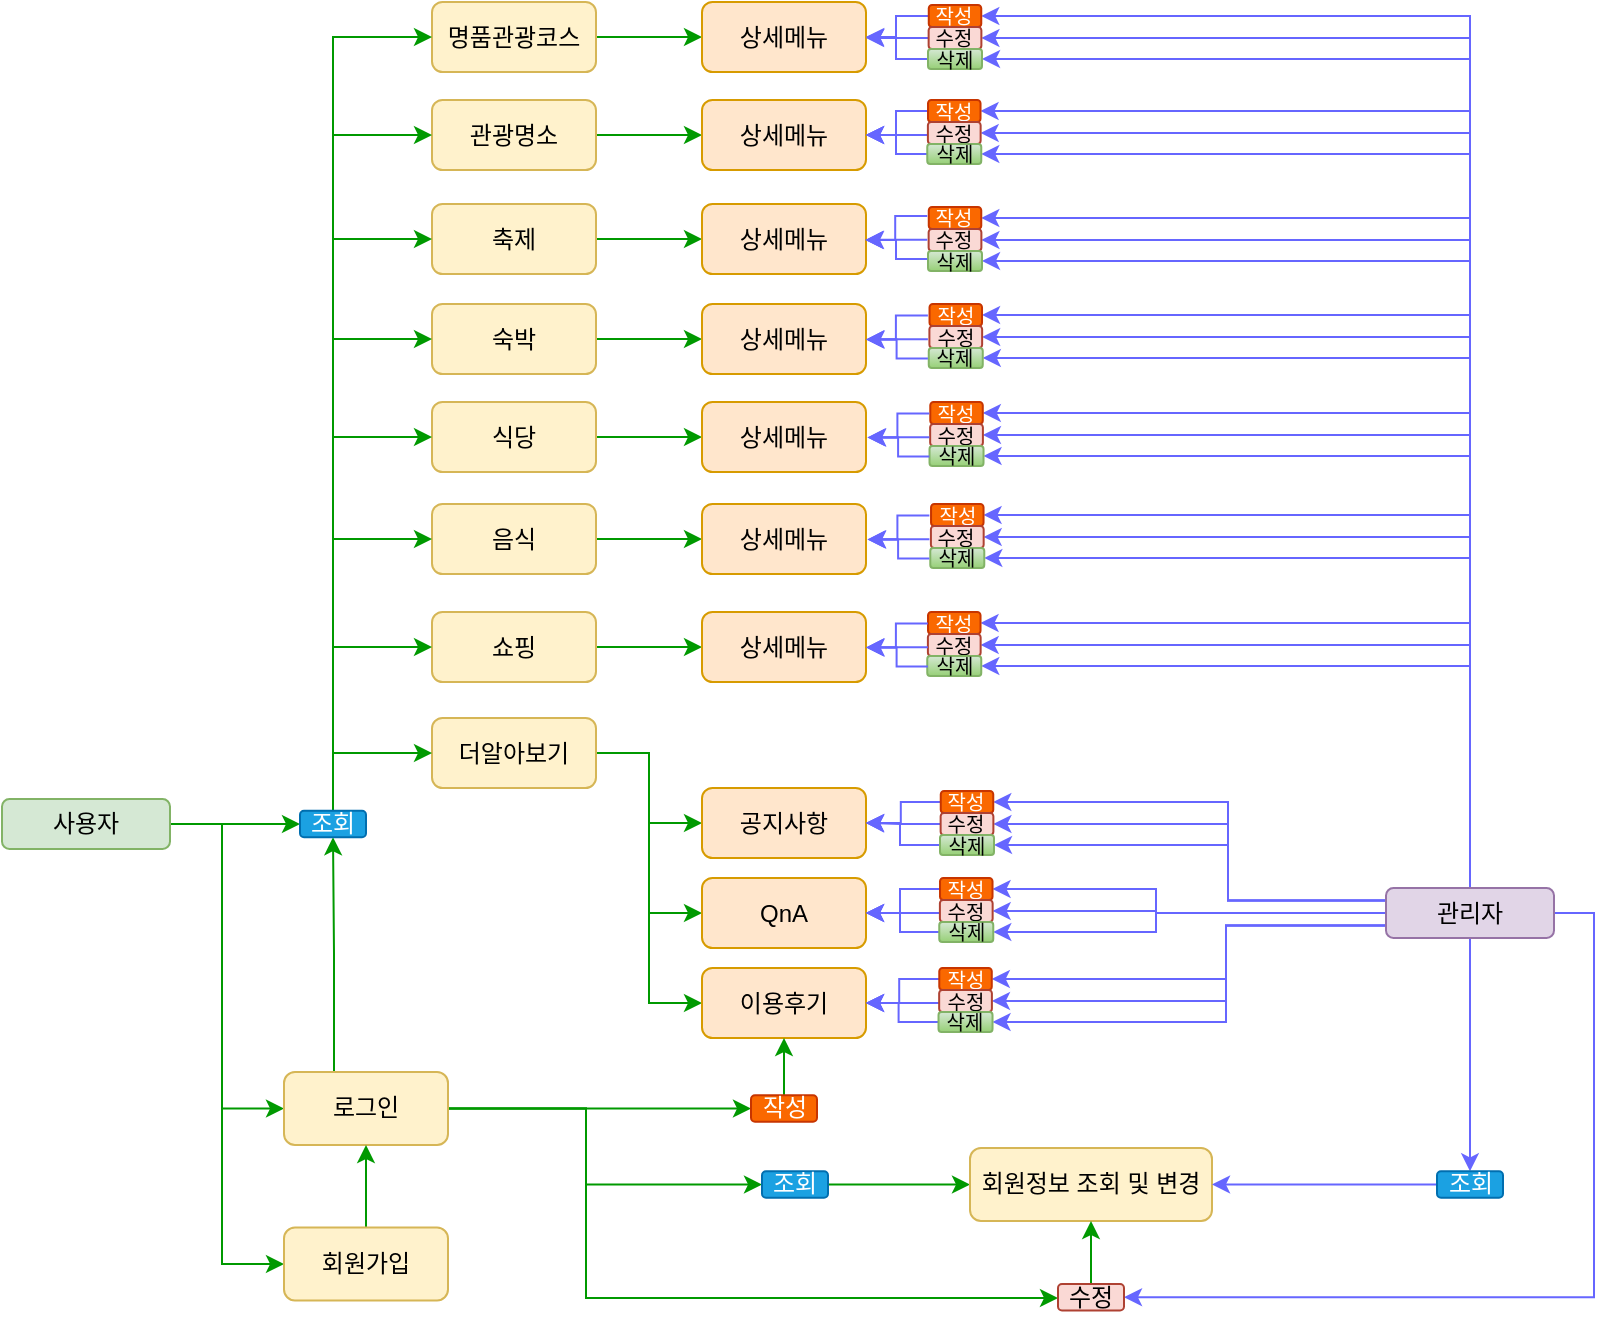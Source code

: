 <mxfile version="20.5.1" type="device"><diagram id="fwV6DCBbWv0wBJCIp-yg" name="페이지-1"><mxGraphModel dx="747" dy="575" grid="0" gridSize="10" guides="1" tooltips="1" connect="1" arrows="1" fold="1" page="0" pageScale="1" pageWidth="827" pageHeight="1169" math="0" shadow="0"><root><mxCell id="0"/><mxCell id="1" parent="0"/><mxCell id="CzMxb8SsHPqufdEdQMiY-44" style="edgeStyle=orthogonalEdgeStyle;rounded=0;orthogonalLoop=1;jettySize=auto;html=1;exitX=1;exitY=0.5;exitDx=0;exitDy=0;entryX=0;entryY=0.5;entryDx=0;entryDy=0;strokeColor=#009900;" edge="1" parent="1" source="CzMxb8SsHPqufdEdQMiY-2" target="CzMxb8SsHPqufdEdQMiY-3"><mxGeometry relative="1" as="geometry"><Array as="points"><mxPoint x="27" y="281"/><mxPoint x="27" y="423"/></Array></mxGeometry></mxCell><mxCell id="CzMxb8SsHPqufdEdQMiY-45" style="edgeStyle=orthogonalEdgeStyle;rounded=0;orthogonalLoop=1;jettySize=auto;html=1;exitX=1;exitY=0.5;exitDx=0;exitDy=0;entryX=0;entryY=0.5;entryDx=0;entryDy=0;strokeColor=#009900;" edge="1" parent="1" source="CzMxb8SsHPqufdEdQMiY-2" target="CzMxb8SsHPqufdEdQMiY-4"><mxGeometry relative="1" as="geometry"><Array as="points"><mxPoint x="27" y="281"/><mxPoint x="27" y="501"/></Array></mxGeometry></mxCell><mxCell id="CzMxb8SsHPqufdEdQMiY-55" style="edgeStyle=orthogonalEdgeStyle;rounded=0;orthogonalLoop=1;jettySize=auto;html=1;exitX=1;exitY=0.5;exitDx=0;exitDy=0;entryX=0;entryY=0.5;entryDx=0;entryDy=0;strokeColor=#009900;" edge="1" parent="1" source="CzMxb8SsHPqufdEdQMiY-2" target="CzMxb8SsHPqufdEdQMiY-43"><mxGeometry relative="1" as="geometry"/></mxCell><mxCell id="CzMxb8SsHPqufdEdQMiY-2" value="사용자" style="rounded=1;whiteSpace=wrap;html=1;fillColor=#d5e8d4;strokeColor=#82b366;" vertex="1" parent="1"><mxGeometry x="-83" y="268.5" width="84" height="25" as="geometry"/></mxCell><mxCell id="CzMxb8SsHPqufdEdQMiY-41" style="edgeStyle=orthogonalEdgeStyle;rounded=0;orthogonalLoop=1;jettySize=auto;html=1;entryX=0;entryY=0.5;entryDx=0;entryDy=0;strokeColor=#009900;" edge="1" parent="1" source="CzMxb8SsHPqufdEdQMiY-3" target="CzMxb8SsHPqufdEdQMiY-39"><mxGeometry relative="1" as="geometry"/></mxCell><mxCell id="CzMxb8SsHPqufdEdQMiY-60" style="edgeStyle=orthogonalEdgeStyle;rounded=0;orthogonalLoop=1;jettySize=auto;html=1;exitX=1;exitY=0.5;exitDx=0;exitDy=0;entryX=0;entryY=0.5;entryDx=0;entryDy=0;strokeColor=#009900;" edge="1" parent="1" source="CzMxb8SsHPqufdEdQMiY-3" target="CzMxb8SsHPqufdEdQMiY-58"><mxGeometry relative="1" as="geometry"><Array as="points"><mxPoint x="209" y="423"/><mxPoint x="209" y="461"/></Array></mxGeometry></mxCell><mxCell id="CzMxb8SsHPqufdEdQMiY-95" style="edgeStyle=orthogonalEdgeStyle;rounded=0;orthogonalLoop=1;jettySize=auto;html=1;exitX=1;exitY=0.5;exitDx=0;exitDy=0;entryX=0;entryY=0.5;entryDx=0;entryDy=0;strokeColor=#009900;" edge="1" parent="1" source="CzMxb8SsHPqufdEdQMiY-3" target="CzMxb8SsHPqufdEdQMiY-88"><mxGeometry relative="1" as="geometry"><Array as="points"><mxPoint x="209" y="423"/><mxPoint x="209" y="518"/><mxPoint x="445" y="518"/></Array></mxGeometry></mxCell><mxCell id="CzMxb8SsHPqufdEdQMiY-220" style="edgeStyle=orthogonalEdgeStyle;rounded=0;orthogonalLoop=1;jettySize=auto;html=1;exitX=0.5;exitY=0;exitDx=0;exitDy=0;entryX=0.5;entryY=1;entryDx=0;entryDy=0;strokeColor=#009900;fontSize=10;fontColor=#FFFFFF;" edge="1" parent="1" source="CzMxb8SsHPqufdEdQMiY-3" target="CzMxb8SsHPqufdEdQMiY-43"><mxGeometry relative="1" as="geometry"><Array as="points"><mxPoint x="83" y="405"/><mxPoint x="83" y="346"/></Array></mxGeometry></mxCell><mxCell id="CzMxb8SsHPqufdEdQMiY-3" value="로그인" style="rounded=1;whiteSpace=wrap;html=1;fillColor=#fff2cc;strokeColor=#d6b656;" vertex="1" parent="1"><mxGeometry x="58" y="405" width="82" height="36.5" as="geometry"/></mxCell><mxCell id="CzMxb8SsHPqufdEdQMiY-6" style="edgeStyle=orthogonalEdgeStyle;rounded=0;orthogonalLoop=1;jettySize=auto;html=1;exitX=0.5;exitY=0;exitDx=0;exitDy=0;entryX=0.5;entryY=1;entryDx=0;entryDy=0;strokeColor=#009900;" edge="1" parent="1" source="CzMxb8SsHPqufdEdQMiY-4" target="CzMxb8SsHPqufdEdQMiY-3"><mxGeometry relative="1" as="geometry"/></mxCell><mxCell id="CzMxb8SsHPqufdEdQMiY-4" value="회원가입" style="rounded=1;whiteSpace=wrap;html=1;fillColor=#fff2cc;strokeColor=#d6b656;" vertex="1" parent="1"><mxGeometry x="58" y="482.75" width="82" height="36.5" as="geometry"/></mxCell><mxCell id="CzMxb8SsHPqufdEdQMiY-104" style="edgeStyle=orthogonalEdgeStyle;rounded=0;orthogonalLoop=1;jettySize=auto;html=1;exitX=1;exitY=0.5;exitDx=0;exitDy=0;entryX=0;entryY=0.5;entryDx=0;entryDy=0;strokeColor=#009900;" edge="1" parent="1" source="CzMxb8SsHPqufdEdQMiY-8" target="CzMxb8SsHPqufdEdQMiY-103"><mxGeometry relative="1" as="geometry"/></mxCell><mxCell id="CzMxb8SsHPqufdEdQMiY-8" value="명품관광코스" style="rounded=1;whiteSpace=wrap;html=1;fillColor=#fff2cc;strokeColor=#d6b656;" vertex="1" parent="1"><mxGeometry x="132" y="-130" width="82" height="35" as="geometry"/></mxCell><mxCell id="CzMxb8SsHPqufdEdQMiY-105" style="edgeStyle=orthogonalEdgeStyle;rounded=0;orthogonalLoop=1;jettySize=auto;html=1;exitX=1;exitY=0.5;exitDx=0;exitDy=0;entryX=0;entryY=0.5;entryDx=0;entryDy=0;strokeColor=#009900;" edge="1" parent="1" source="CzMxb8SsHPqufdEdQMiY-9" target="CzMxb8SsHPqufdEdQMiY-102"><mxGeometry relative="1" as="geometry"/></mxCell><mxCell id="CzMxb8SsHPqufdEdQMiY-9" value="관광명소" style="rounded=1;whiteSpace=wrap;html=1;fillColor=#fff2cc;strokeColor=#d6b656;" vertex="1" parent="1"><mxGeometry x="132" y="-81" width="82" height="35" as="geometry"/></mxCell><mxCell id="CzMxb8SsHPqufdEdQMiY-106" style="edgeStyle=orthogonalEdgeStyle;rounded=0;orthogonalLoop=1;jettySize=auto;html=1;exitX=1;exitY=0.5;exitDx=0;exitDy=0;entryX=0;entryY=0.5;entryDx=0;entryDy=0;strokeColor=#009900;" edge="1" parent="1" source="CzMxb8SsHPqufdEdQMiY-10" target="CzMxb8SsHPqufdEdQMiY-101"><mxGeometry relative="1" as="geometry"/></mxCell><mxCell id="CzMxb8SsHPqufdEdQMiY-10" value="축제" style="rounded=1;whiteSpace=wrap;html=1;fillColor=#fff2cc;strokeColor=#d6b656;" vertex="1" parent="1"><mxGeometry x="132" y="-29" width="82" height="35" as="geometry"/></mxCell><mxCell id="CzMxb8SsHPqufdEdQMiY-107" style="edgeStyle=orthogonalEdgeStyle;rounded=0;orthogonalLoop=1;jettySize=auto;html=1;exitX=1;exitY=0.5;exitDx=0;exitDy=0;strokeColor=#009900;" edge="1" parent="1" source="CzMxb8SsHPqufdEdQMiY-11" target="CzMxb8SsHPqufdEdQMiY-100"><mxGeometry relative="1" as="geometry"/></mxCell><mxCell id="CzMxb8SsHPqufdEdQMiY-11" value="숙박" style="rounded=1;whiteSpace=wrap;html=1;fillColor=#fff2cc;strokeColor=#d6b656;" vertex="1" parent="1"><mxGeometry x="132" y="21" width="82" height="35" as="geometry"/></mxCell><mxCell id="CzMxb8SsHPqufdEdQMiY-108" style="edgeStyle=orthogonalEdgeStyle;rounded=0;orthogonalLoop=1;jettySize=auto;html=1;entryX=0;entryY=0.5;entryDx=0;entryDy=0;strokeColor=#009900;" edge="1" parent="1" source="CzMxb8SsHPqufdEdQMiY-12" target="CzMxb8SsHPqufdEdQMiY-99"><mxGeometry relative="1" as="geometry"/></mxCell><mxCell id="CzMxb8SsHPqufdEdQMiY-12" value="식당" style="rounded=1;whiteSpace=wrap;html=1;fillColor=#fff2cc;strokeColor=#d6b656;" vertex="1" parent="1"><mxGeometry x="132" y="70" width="82" height="35" as="geometry"/></mxCell><mxCell id="CzMxb8SsHPqufdEdQMiY-109" style="edgeStyle=orthogonalEdgeStyle;rounded=0;orthogonalLoop=1;jettySize=auto;html=1;exitX=1;exitY=0.5;exitDx=0;exitDy=0;entryX=0;entryY=0.5;entryDx=0;entryDy=0;strokeColor=#009900;" edge="1" parent="1" source="CzMxb8SsHPqufdEdQMiY-13" target="CzMxb8SsHPqufdEdQMiY-98"><mxGeometry relative="1" as="geometry"/></mxCell><mxCell id="CzMxb8SsHPqufdEdQMiY-13" value="음식" style="rounded=1;whiteSpace=wrap;html=1;fillColor=#fff2cc;strokeColor=#d6b656;" vertex="1" parent="1"><mxGeometry x="132" y="121" width="82" height="35" as="geometry"/></mxCell><mxCell id="CzMxb8SsHPqufdEdQMiY-110" style="edgeStyle=orthogonalEdgeStyle;rounded=0;orthogonalLoop=1;jettySize=auto;html=1;exitX=1;exitY=0.5;exitDx=0;exitDy=0;strokeColor=#009900;" edge="1" parent="1" source="CzMxb8SsHPqufdEdQMiY-14" target="CzMxb8SsHPqufdEdQMiY-97"><mxGeometry relative="1" as="geometry"/></mxCell><mxCell id="CzMxb8SsHPqufdEdQMiY-14" value="쇼핑" style="rounded=1;whiteSpace=wrap;html=1;fillColor=#fff2cc;strokeColor=#d6b656;" vertex="1" parent="1"><mxGeometry x="132" y="175" width="82" height="35" as="geometry"/></mxCell><mxCell id="CzMxb8SsHPqufdEdQMiY-31" style="edgeStyle=orthogonalEdgeStyle;rounded=0;orthogonalLoop=1;jettySize=auto;html=1;exitX=1;exitY=0.5;exitDx=0;exitDy=0;entryX=0;entryY=0.5;entryDx=0;entryDy=0;strokeColor=#009900;" edge="1" parent="1" source="CzMxb8SsHPqufdEdQMiY-15" target="CzMxb8SsHPqufdEdQMiY-27"><mxGeometry relative="1" as="geometry"/></mxCell><mxCell id="CzMxb8SsHPqufdEdQMiY-32" style="edgeStyle=orthogonalEdgeStyle;rounded=0;orthogonalLoop=1;jettySize=auto;html=1;exitX=1;exitY=0.5;exitDx=0;exitDy=0;entryX=0;entryY=0.5;entryDx=0;entryDy=0;strokeColor=#009900;" edge="1" parent="1" source="CzMxb8SsHPqufdEdQMiY-15" target="CzMxb8SsHPqufdEdQMiY-28"><mxGeometry relative="1" as="geometry"/></mxCell><mxCell id="CzMxb8SsHPqufdEdQMiY-33" style="edgeStyle=orthogonalEdgeStyle;rounded=0;orthogonalLoop=1;jettySize=auto;html=1;exitX=1;exitY=0.5;exitDx=0;exitDy=0;entryX=0;entryY=0.5;entryDx=0;entryDy=0;strokeColor=#009900;" edge="1" parent="1" source="CzMxb8SsHPqufdEdQMiY-15" target="CzMxb8SsHPqufdEdQMiY-29"><mxGeometry relative="1" as="geometry"/></mxCell><mxCell id="CzMxb8SsHPqufdEdQMiY-15" value="더알아보기" style="rounded=1;whiteSpace=wrap;html=1;fillColor=#fff2cc;strokeColor=#d6b656;" vertex="1" parent="1"><mxGeometry x="132" y="228" width="82" height="35" as="geometry"/></mxCell><mxCell id="CzMxb8SsHPqufdEdQMiY-27" value="공지사항" style="rounded=1;whiteSpace=wrap;html=1;fillColor=#ffe6cc;strokeColor=#d79b00;" vertex="1" parent="1"><mxGeometry x="267" y="263" width="82" height="35" as="geometry"/></mxCell><mxCell id="CzMxb8SsHPqufdEdQMiY-28" value="QnA" style="rounded=1;whiteSpace=wrap;html=1;fillColor=#ffe6cc;strokeColor=#d79b00;" vertex="1" parent="1"><mxGeometry x="267" y="308" width="82" height="35" as="geometry"/></mxCell><mxCell id="CzMxb8SsHPqufdEdQMiY-29" value="이용후기" style="rounded=1;whiteSpace=wrap;html=1;fillColor=#ffe6cc;strokeColor=#d79b00;" vertex="1" parent="1"><mxGeometry x="267" y="353" width="82" height="35" as="geometry"/></mxCell><mxCell id="CzMxb8SsHPqufdEdQMiY-70" style="edgeStyle=orthogonalEdgeStyle;rounded=0;orthogonalLoop=1;jettySize=auto;html=1;entryX=0.5;entryY=0;entryDx=0;entryDy=0;strokeColor=#6666FF;" edge="1" parent="1" source="CzMxb8SsHPqufdEdQMiY-30" target="CzMxb8SsHPqufdEdQMiY-69"><mxGeometry relative="1" as="geometry"/></mxCell><mxCell id="CzMxb8SsHPqufdEdQMiY-96" style="edgeStyle=orthogonalEdgeStyle;rounded=0;orthogonalLoop=1;jettySize=auto;html=1;exitX=1;exitY=0.5;exitDx=0;exitDy=0;entryX=1;entryY=0.5;entryDx=0;entryDy=0;strokeColor=#6666FF;" edge="1" parent="1" source="CzMxb8SsHPqufdEdQMiY-30" target="CzMxb8SsHPqufdEdQMiY-88"><mxGeometry relative="1" as="geometry"/></mxCell><mxCell id="CzMxb8SsHPqufdEdQMiY-146" style="edgeStyle=orthogonalEdgeStyle;rounded=0;orthogonalLoop=1;jettySize=auto;html=1;entryX=1;entryY=0.5;entryDx=0;entryDy=0;strokeColor=#6666FF;fontSize=10;fontColor=#FFFFFF;exitX=0;exitY=0.25;exitDx=0;exitDy=0;" edge="1" parent="1" source="CzMxb8SsHPqufdEdQMiY-30" target="CzMxb8SsHPqufdEdQMiY-36"><mxGeometry relative="1" as="geometry"><Array as="points"><mxPoint x="530" y="319"/><mxPoint x="530" y="270"/></Array></mxGeometry></mxCell><mxCell id="CzMxb8SsHPqufdEdQMiY-147" style="edgeStyle=orthogonalEdgeStyle;rounded=0;orthogonalLoop=1;jettySize=auto;html=1;entryX=1;entryY=0.5;entryDx=0;entryDy=0;strokeColor=#6666FF;fontSize=10;fontColor=#FFFFFF;exitX=0;exitY=0.25;exitDx=0;exitDy=0;" edge="1" parent="1" source="CzMxb8SsHPqufdEdQMiY-30" target="CzMxb8SsHPqufdEdQMiY-37"><mxGeometry relative="1" as="geometry"><Array as="points"><mxPoint x="530" y="319"/><mxPoint x="530" y="281"/></Array></mxGeometry></mxCell><mxCell id="CzMxb8SsHPqufdEdQMiY-148" style="edgeStyle=orthogonalEdgeStyle;rounded=0;orthogonalLoop=1;jettySize=auto;html=1;entryX=1;entryY=0.5;entryDx=0;entryDy=0;strokeColor=#6666FF;fontSize=10;fontColor=#FFFFFF;exitX=0;exitY=0.25;exitDx=0;exitDy=0;" edge="1" parent="1" source="CzMxb8SsHPqufdEdQMiY-30" target="CzMxb8SsHPqufdEdQMiY-38"><mxGeometry relative="1" as="geometry"><Array as="points"><mxPoint x="530" y="319"/><mxPoint x="530" y="292"/></Array></mxGeometry></mxCell><mxCell id="CzMxb8SsHPqufdEdQMiY-183" style="edgeStyle=orthogonalEdgeStyle;rounded=0;orthogonalLoop=1;jettySize=auto;html=1;exitX=0;exitY=0.5;exitDx=0;exitDy=0;entryX=1;entryY=0.5;entryDx=0;entryDy=0;strokeColor=#6666FF;fontSize=10;fontColor=#FFFFFF;" edge="1" parent="1" source="CzMxb8SsHPqufdEdQMiY-30" target="CzMxb8SsHPqufdEdQMiY-172"><mxGeometry relative="1" as="geometry"><Array as="points"><mxPoint x="494" y="326"/><mxPoint x="494" y="314"/></Array></mxGeometry></mxCell><mxCell id="CzMxb8SsHPqufdEdQMiY-184" style="edgeStyle=orthogonalEdgeStyle;rounded=0;orthogonalLoop=1;jettySize=auto;html=1;exitX=0;exitY=0.5;exitDx=0;exitDy=0;entryX=1;entryY=0.5;entryDx=0;entryDy=0;strokeColor=#6666FF;fontSize=10;fontColor=#FFFFFF;" edge="1" parent="1" source="CzMxb8SsHPqufdEdQMiY-30" target="CzMxb8SsHPqufdEdQMiY-173"><mxGeometry relative="1" as="geometry"><Array as="points"><mxPoint x="494" y="326"/><mxPoint x="494" y="325"/></Array></mxGeometry></mxCell><mxCell id="CzMxb8SsHPqufdEdQMiY-185" style="edgeStyle=orthogonalEdgeStyle;rounded=0;orthogonalLoop=1;jettySize=auto;html=1;entryX=1;entryY=0.5;entryDx=0;entryDy=0;strokeColor=#6666FF;fontSize=10;fontColor=#FFFFFF;" edge="1" parent="1" source="CzMxb8SsHPqufdEdQMiY-30" target="CzMxb8SsHPqufdEdQMiY-174"><mxGeometry relative="1" as="geometry"><Array as="points"><mxPoint x="494" y="326"/><mxPoint x="494" y="335"/></Array></mxGeometry></mxCell><mxCell id="CzMxb8SsHPqufdEdQMiY-189" style="edgeStyle=orthogonalEdgeStyle;rounded=0;orthogonalLoop=1;jettySize=auto;html=1;exitX=0;exitY=0.75;exitDx=0;exitDy=0;entryX=1;entryY=0.5;entryDx=0;entryDy=0;strokeColor=#6666FF;fontSize=10;fontColor=#FFFFFF;" edge="1" parent="1" source="CzMxb8SsHPqufdEdQMiY-30" target="CzMxb8SsHPqufdEdQMiY-175"><mxGeometry relative="1" as="geometry"><Array as="points"><mxPoint x="529" y="332"/><mxPoint x="529" y="359"/></Array></mxGeometry></mxCell><mxCell id="CzMxb8SsHPqufdEdQMiY-191" style="edgeStyle=orthogonalEdgeStyle;rounded=0;orthogonalLoop=1;jettySize=auto;html=1;exitX=0;exitY=0.75;exitDx=0;exitDy=0;strokeColor=#6666FF;fontSize=10;fontColor=#FFFFFF;entryX=1;entryY=0.5;entryDx=0;entryDy=0;" edge="1" parent="1" source="CzMxb8SsHPqufdEdQMiY-30" target="CzMxb8SsHPqufdEdQMiY-176"><mxGeometry relative="1" as="geometry"><mxPoint x="555.792" y="364.711" as="targetPoint"/><Array as="points"><mxPoint x="529" y="332"/><mxPoint x="529" y="370"/></Array></mxGeometry></mxCell><mxCell id="CzMxb8SsHPqufdEdQMiY-192" style="edgeStyle=orthogonalEdgeStyle;rounded=0;orthogonalLoop=1;jettySize=auto;html=1;exitX=0;exitY=0.75;exitDx=0;exitDy=0;entryX=1;entryY=0.5;entryDx=0;entryDy=0;strokeColor=#6666FF;fontSize=10;fontColor=#FFFFFF;" edge="1" parent="1" source="CzMxb8SsHPqufdEdQMiY-30" target="CzMxb8SsHPqufdEdQMiY-177"><mxGeometry relative="1" as="geometry"><Array as="points"><mxPoint x="529" y="332"/><mxPoint x="529" y="380"/></Array></mxGeometry></mxCell><mxCell id="CzMxb8SsHPqufdEdQMiY-199" style="edgeStyle=orthogonalEdgeStyle;rounded=0;orthogonalLoop=1;jettySize=auto;html=1;exitX=0.5;exitY=0;exitDx=0;exitDy=0;entryX=1;entryY=0.5;entryDx=0;entryDy=0;strokeColor=#6666FF;fontSize=10;fontColor=#FFFFFF;" edge="1" parent="1" source="CzMxb8SsHPqufdEdQMiY-30" target="CzMxb8SsHPqufdEdQMiY-196"><mxGeometry relative="1" as="geometry"/></mxCell><mxCell id="CzMxb8SsHPqufdEdQMiY-200" style="edgeStyle=orthogonalEdgeStyle;rounded=0;orthogonalLoop=1;jettySize=auto;html=1;exitX=0.5;exitY=0;exitDx=0;exitDy=0;entryX=1;entryY=0.5;entryDx=0;entryDy=0;strokeColor=#6666FF;fontSize=10;fontColor=#FFFFFF;" edge="1" parent="1" source="CzMxb8SsHPqufdEdQMiY-30" target="CzMxb8SsHPqufdEdQMiY-197"><mxGeometry relative="1" as="geometry"/></mxCell><mxCell id="CzMxb8SsHPqufdEdQMiY-201" style="edgeStyle=orthogonalEdgeStyle;rounded=0;orthogonalLoop=1;jettySize=auto;html=1;exitX=0.5;exitY=0;exitDx=0;exitDy=0;entryX=1;entryY=0.5;entryDx=0;entryDy=0;strokeColor=#6666FF;fontSize=10;fontColor=#FFFFFF;" edge="1" parent="1" source="CzMxb8SsHPqufdEdQMiY-30" target="CzMxb8SsHPqufdEdQMiY-198"><mxGeometry relative="1" as="geometry"/></mxCell><mxCell id="CzMxb8SsHPqufdEdQMiY-239" style="edgeStyle=orthogonalEdgeStyle;rounded=0;orthogonalLoop=1;jettySize=auto;html=1;exitX=0.5;exitY=0;exitDx=0;exitDy=0;entryX=1;entryY=0.5;entryDx=0;entryDy=0;strokeColor=#6666FF;fontSize=10;fontColor=#FFFFFF;" edge="1" parent="1" source="CzMxb8SsHPqufdEdQMiY-30" target="CzMxb8SsHPqufdEdQMiY-221"><mxGeometry relative="1" as="geometry"/></mxCell><mxCell id="CzMxb8SsHPqufdEdQMiY-240" style="edgeStyle=orthogonalEdgeStyle;rounded=0;orthogonalLoop=1;jettySize=auto;html=1;exitX=0.5;exitY=0;exitDx=0;exitDy=0;entryX=1;entryY=0.5;entryDx=0;entryDy=0;strokeColor=#6666FF;fontSize=10;fontColor=#FFFFFF;" edge="1" parent="1" source="CzMxb8SsHPqufdEdQMiY-30" target="CzMxb8SsHPqufdEdQMiY-222"><mxGeometry relative="1" as="geometry"/></mxCell><mxCell id="CzMxb8SsHPqufdEdQMiY-241" style="edgeStyle=orthogonalEdgeStyle;rounded=0;orthogonalLoop=1;jettySize=auto;html=1;exitX=0.5;exitY=0;exitDx=0;exitDy=0;entryX=1;entryY=0.5;entryDx=0;entryDy=0;strokeColor=#6666FF;fontSize=10;fontColor=#FFFFFF;" edge="1" parent="1" source="CzMxb8SsHPqufdEdQMiY-30" target="CzMxb8SsHPqufdEdQMiY-223"><mxGeometry relative="1" as="geometry"/></mxCell><mxCell id="CzMxb8SsHPqufdEdQMiY-242" style="edgeStyle=orthogonalEdgeStyle;rounded=0;orthogonalLoop=1;jettySize=auto;html=1;exitX=0.5;exitY=0;exitDx=0;exitDy=0;entryX=1;entryY=0.5;entryDx=0;entryDy=0;strokeColor=#6666FF;fontSize=10;fontColor=#FFFFFF;" edge="1" parent="1" source="CzMxb8SsHPqufdEdQMiY-30" target="CzMxb8SsHPqufdEdQMiY-224"><mxGeometry relative="1" as="geometry"/></mxCell><mxCell id="CzMxb8SsHPqufdEdQMiY-243" style="edgeStyle=orthogonalEdgeStyle;rounded=0;orthogonalLoop=1;jettySize=auto;html=1;exitX=0.5;exitY=0;exitDx=0;exitDy=0;entryX=1;entryY=0.5;entryDx=0;entryDy=0;strokeColor=#6666FF;fontSize=10;fontColor=#FFFFFF;" edge="1" parent="1" source="CzMxb8SsHPqufdEdQMiY-30" target="CzMxb8SsHPqufdEdQMiY-225"><mxGeometry relative="1" as="geometry"/></mxCell><mxCell id="CzMxb8SsHPqufdEdQMiY-244" style="edgeStyle=orthogonalEdgeStyle;rounded=0;orthogonalLoop=1;jettySize=auto;html=1;exitX=0.5;exitY=0;exitDx=0;exitDy=0;entryX=1;entryY=0.5;entryDx=0;entryDy=0;strokeColor=#6666FF;fontSize=10;fontColor=#FFFFFF;" edge="1" parent="1" source="CzMxb8SsHPqufdEdQMiY-30" target="CzMxb8SsHPqufdEdQMiY-226"><mxGeometry relative="1" as="geometry"/></mxCell><mxCell id="CzMxb8SsHPqufdEdQMiY-245" style="edgeStyle=orthogonalEdgeStyle;rounded=0;orthogonalLoop=1;jettySize=auto;html=1;exitX=0.5;exitY=0;exitDx=0;exitDy=0;entryX=1;entryY=0.5;entryDx=0;entryDy=0;strokeColor=#6666FF;fontSize=10;fontColor=#FFFFFF;" edge="1" parent="1" source="CzMxb8SsHPqufdEdQMiY-30" target="CzMxb8SsHPqufdEdQMiY-227"><mxGeometry relative="1" as="geometry"/></mxCell><mxCell id="CzMxb8SsHPqufdEdQMiY-246" style="edgeStyle=orthogonalEdgeStyle;rounded=0;orthogonalLoop=1;jettySize=auto;html=1;entryX=1;entryY=0.5;entryDx=0;entryDy=0;strokeColor=#6666FF;fontSize=10;fontColor=#FFFFFF;" edge="1" parent="1" source="CzMxb8SsHPqufdEdQMiY-30" target="CzMxb8SsHPqufdEdQMiY-228"><mxGeometry relative="1" as="geometry"><Array as="points"><mxPoint x="651" y="38"/></Array></mxGeometry></mxCell><mxCell id="CzMxb8SsHPqufdEdQMiY-247" style="edgeStyle=orthogonalEdgeStyle;rounded=0;orthogonalLoop=1;jettySize=auto;html=1;entryX=1;entryY=0.5;entryDx=0;entryDy=0;strokeColor=#6666FF;fontSize=10;fontColor=#FFFFFF;" edge="1" parent="1" source="CzMxb8SsHPqufdEdQMiY-30" target="CzMxb8SsHPqufdEdQMiY-229"><mxGeometry relative="1" as="geometry"><Array as="points"><mxPoint x="651" y="48"/></Array></mxGeometry></mxCell><mxCell id="CzMxb8SsHPqufdEdQMiY-248" style="edgeStyle=orthogonalEdgeStyle;rounded=0;orthogonalLoop=1;jettySize=auto;html=1;entryX=1;entryY=0.5;entryDx=0;entryDy=0;strokeColor=#6666FF;fontSize=10;fontColor=#FFFFFF;" edge="1" parent="1" source="CzMxb8SsHPqufdEdQMiY-30" target="CzMxb8SsHPqufdEdQMiY-230"><mxGeometry relative="1" as="geometry"><Array as="points"><mxPoint x="651" y="76"/></Array></mxGeometry></mxCell><mxCell id="CzMxb8SsHPqufdEdQMiY-249" style="edgeStyle=orthogonalEdgeStyle;rounded=0;orthogonalLoop=1;jettySize=auto;html=1;entryX=1;entryY=0.5;entryDx=0;entryDy=0;strokeColor=#6666FF;fontSize=10;fontColor=#FFFFFF;" edge="1" parent="1" source="CzMxb8SsHPqufdEdQMiY-30" target="CzMxb8SsHPqufdEdQMiY-231"><mxGeometry relative="1" as="geometry"><Array as="points"><mxPoint x="651" y="86"/></Array></mxGeometry></mxCell><mxCell id="CzMxb8SsHPqufdEdQMiY-250" style="edgeStyle=orthogonalEdgeStyle;rounded=0;orthogonalLoop=1;jettySize=auto;html=1;entryX=1;entryY=0.5;entryDx=0;entryDy=0;strokeColor=#6666FF;fontSize=10;fontColor=#FFFFFF;" edge="1" parent="1" source="CzMxb8SsHPqufdEdQMiY-30" target="CzMxb8SsHPqufdEdQMiY-232"><mxGeometry relative="1" as="geometry"><Array as="points"><mxPoint x="651" y="97"/></Array></mxGeometry></mxCell><mxCell id="CzMxb8SsHPqufdEdQMiY-251" style="edgeStyle=orthogonalEdgeStyle;rounded=0;orthogonalLoop=1;jettySize=auto;html=1;entryX=1;entryY=0.5;entryDx=0;entryDy=0;strokeColor=#6666FF;fontSize=10;fontColor=#FFFFFF;" edge="1" parent="1" source="CzMxb8SsHPqufdEdQMiY-30" target="CzMxb8SsHPqufdEdQMiY-233"><mxGeometry relative="1" as="geometry"><Array as="points"><mxPoint x="651" y="126"/></Array></mxGeometry></mxCell><mxCell id="CzMxb8SsHPqufdEdQMiY-252" style="edgeStyle=orthogonalEdgeStyle;rounded=0;orthogonalLoop=1;jettySize=auto;html=1;entryX=1;entryY=0.5;entryDx=0;entryDy=0;strokeColor=#6666FF;fontSize=10;fontColor=#FFFFFF;" edge="1" parent="1" source="CzMxb8SsHPqufdEdQMiY-30" target="CzMxb8SsHPqufdEdQMiY-234"><mxGeometry relative="1" as="geometry"><Array as="points"><mxPoint x="651" y="138"/></Array></mxGeometry></mxCell><mxCell id="CzMxb8SsHPqufdEdQMiY-253" style="edgeStyle=orthogonalEdgeStyle;rounded=0;orthogonalLoop=1;jettySize=auto;html=1;entryX=1;entryY=0.5;entryDx=0;entryDy=0;strokeColor=#6666FF;fontSize=10;fontColor=#FFFFFF;" edge="1" parent="1" source="CzMxb8SsHPqufdEdQMiY-30" target="CzMxb8SsHPqufdEdQMiY-235"><mxGeometry relative="1" as="geometry"><Array as="points"><mxPoint x="651" y="148"/></Array></mxGeometry></mxCell><mxCell id="CzMxb8SsHPqufdEdQMiY-254" style="edgeStyle=orthogonalEdgeStyle;rounded=0;orthogonalLoop=1;jettySize=auto;html=1;entryX=1;entryY=0.5;entryDx=0;entryDy=0;strokeColor=#6666FF;fontSize=10;fontColor=#FFFFFF;" edge="1" parent="1" source="CzMxb8SsHPqufdEdQMiY-30" target="CzMxb8SsHPqufdEdQMiY-236"><mxGeometry relative="1" as="geometry"><Array as="points"><mxPoint x="651" y="180"/></Array></mxGeometry></mxCell><mxCell id="CzMxb8SsHPqufdEdQMiY-256" style="edgeStyle=orthogonalEdgeStyle;rounded=0;orthogonalLoop=1;jettySize=auto;html=1;entryX=1;entryY=0.5;entryDx=0;entryDy=0;strokeColor=#6666FF;fontSize=10;fontColor=#FFFFFF;" edge="1" parent="1" source="CzMxb8SsHPqufdEdQMiY-30" target="CzMxb8SsHPqufdEdQMiY-237"><mxGeometry relative="1" as="geometry"><Array as="points"><mxPoint x="651" y="192"/></Array></mxGeometry></mxCell><mxCell id="CzMxb8SsHPqufdEdQMiY-257" style="edgeStyle=orthogonalEdgeStyle;rounded=0;orthogonalLoop=1;jettySize=auto;html=1;entryX=1;entryY=0.5;entryDx=0;entryDy=0;strokeColor=#6666FF;fontSize=10;fontColor=#FFFFFF;" edge="1" parent="1" source="CzMxb8SsHPqufdEdQMiY-30" target="CzMxb8SsHPqufdEdQMiY-238"><mxGeometry relative="1" as="geometry"><Array as="points"><mxPoint x="651" y="202"/></Array></mxGeometry></mxCell><mxCell id="CzMxb8SsHPqufdEdQMiY-30" value="관리자" style="rounded=1;whiteSpace=wrap;html=1;fillColor=#e1d5e7;strokeColor=#9673a6;" vertex="1" parent="1"><mxGeometry x="609" y="313" width="84" height="25" as="geometry"/></mxCell><mxCell id="CzMxb8SsHPqufdEdQMiY-149" style="edgeStyle=orthogonalEdgeStyle;rounded=0;orthogonalLoop=1;jettySize=auto;html=1;entryX=1;entryY=0.5;entryDx=0;entryDy=0;strokeColor=#6666FF;fontSize=10;fontColor=#FFFFFF;" edge="1" parent="1" source="CzMxb8SsHPqufdEdQMiY-36" target="CzMxb8SsHPqufdEdQMiY-27"><mxGeometry relative="1" as="geometry"/></mxCell><mxCell id="CzMxb8SsHPqufdEdQMiY-36" value="작성" style="rounded=1;whiteSpace=wrap;html=1;fillColor=#fa6800;fontColor=#FFFFFF;strokeColor=#C73500;fontSize=10;" vertex="1" parent="1"><mxGeometry x="386.38" y="264.5" width="26.25" height="11" as="geometry"/></mxCell><mxCell id="CzMxb8SsHPqufdEdQMiY-150" style="edgeStyle=orthogonalEdgeStyle;rounded=0;orthogonalLoop=1;jettySize=auto;html=1;strokeColor=#6666FF;fontSize=10;fontColor=#FFFFFF;entryX=1;entryY=0.5;entryDx=0;entryDy=0;" edge="1" parent="1" source="CzMxb8SsHPqufdEdQMiY-37" target="CzMxb8SsHPqufdEdQMiY-27"><mxGeometry relative="1" as="geometry"><mxPoint x="445.2" y="308.2" as="targetPoint"/></mxGeometry></mxCell><mxCell id="CzMxb8SsHPqufdEdQMiY-37" value="수정" style="rounded=1;whiteSpace=wrap;html=1;fillColor=#fad9d5;strokeColor=#ae4132;fontSize=10;" vertex="1" parent="1"><mxGeometry x="386.32" y="275.5" width="26.37" height="11" as="geometry"/></mxCell><mxCell id="CzMxb8SsHPqufdEdQMiY-151" style="edgeStyle=orthogonalEdgeStyle;rounded=0;orthogonalLoop=1;jettySize=auto;html=1;entryX=1;entryY=0.5;entryDx=0;entryDy=0;strokeColor=#6666FF;fontSize=10;fontColor=#FFFFFF;" edge="1" parent="1" source="CzMxb8SsHPqufdEdQMiY-38" target="CzMxb8SsHPqufdEdQMiY-27"><mxGeometry relative="1" as="geometry"><Array as="points"><mxPoint x="366" y="292"/><mxPoint x="366" y="281"/></Array></mxGeometry></mxCell><mxCell id="CzMxb8SsHPqufdEdQMiY-38" value="삭제" style="rounded=1;whiteSpace=wrap;html=1;fillColor=#d5e8d4;gradientColor=#97d077;strokeColor=#82b366;fontSize=10;" vertex="1" parent="1"><mxGeometry x="386" y="286.5" width="27" height="10" as="geometry"/></mxCell><mxCell id="CzMxb8SsHPqufdEdQMiY-42" style="edgeStyle=orthogonalEdgeStyle;rounded=0;orthogonalLoop=1;jettySize=auto;html=1;exitX=0.5;exitY=0;exitDx=0;exitDy=0;entryX=0.5;entryY=1;entryDx=0;entryDy=0;strokeColor=#009900;" edge="1" parent="1" source="CzMxb8SsHPqufdEdQMiY-39" target="CzMxb8SsHPqufdEdQMiY-29"><mxGeometry relative="1" as="geometry"/></mxCell><mxCell id="CzMxb8SsHPqufdEdQMiY-39" value="작성" style="rounded=1;whiteSpace=wrap;html=1;fillColor=#fa6800;fontColor=#FFFFFF;strokeColor=#C73500;" vertex="1" parent="1"><mxGeometry x="291.5" y="416.63" width="33" height="13.25" as="geometry"/></mxCell><mxCell id="CzMxb8SsHPqufdEdQMiY-47" style="edgeStyle=orthogonalEdgeStyle;rounded=0;orthogonalLoop=1;jettySize=auto;html=1;exitX=0.5;exitY=0;exitDx=0;exitDy=0;entryX=0;entryY=0.5;entryDx=0;entryDy=0;strokeColor=#009900;" edge="1" parent="1" source="CzMxb8SsHPqufdEdQMiY-43" target="CzMxb8SsHPqufdEdQMiY-15"><mxGeometry relative="1" as="geometry"/></mxCell><mxCell id="CzMxb8SsHPqufdEdQMiY-48" style="edgeStyle=orthogonalEdgeStyle;rounded=0;orthogonalLoop=1;jettySize=auto;html=1;exitX=0.5;exitY=0;exitDx=0;exitDy=0;entryX=0;entryY=0.5;entryDx=0;entryDy=0;strokeColor=#009900;" edge="1" parent="1" source="CzMxb8SsHPqufdEdQMiY-43" target="CzMxb8SsHPqufdEdQMiY-14"><mxGeometry relative="1" as="geometry"/></mxCell><mxCell id="CzMxb8SsHPqufdEdQMiY-49" style="edgeStyle=orthogonalEdgeStyle;rounded=0;orthogonalLoop=1;jettySize=auto;html=1;exitX=0.5;exitY=0;exitDx=0;exitDy=0;entryX=0;entryY=0.5;entryDx=0;entryDy=0;strokeColor=#009900;" edge="1" parent="1" source="CzMxb8SsHPqufdEdQMiY-43" target="CzMxb8SsHPqufdEdQMiY-13"><mxGeometry relative="1" as="geometry"/></mxCell><mxCell id="CzMxb8SsHPqufdEdQMiY-50" style="edgeStyle=orthogonalEdgeStyle;rounded=0;orthogonalLoop=1;jettySize=auto;html=1;exitX=0.5;exitY=0;exitDx=0;exitDy=0;entryX=0;entryY=0.5;entryDx=0;entryDy=0;strokeColor=#009900;" edge="1" parent="1" source="CzMxb8SsHPqufdEdQMiY-43" target="CzMxb8SsHPqufdEdQMiY-12"><mxGeometry relative="1" as="geometry"/></mxCell><mxCell id="CzMxb8SsHPqufdEdQMiY-51" style="edgeStyle=orthogonalEdgeStyle;rounded=0;orthogonalLoop=1;jettySize=auto;html=1;exitX=0.5;exitY=0;exitDx=0;exitDy=0;entryX=0;entryY=0.5;entryDx=0;entryDy=0;strokeColor=#009900;" edge="1" parent="1" source="CzMxb8SsHPqufdEdQMiY-43" target="CzMxb8SsHPqufdEdQMiY-11"><mxGeometry relative="1" as="geometry"/></mxCell><mxCell id="CzMxb8SsHPqufdEdQMiY-52" style="edgeStyle=orthogonalEdgeStyle;rounded=0;orthogonalLoop=1;jettySize=auto;html=1;exitX=0.5;exitY=0;exitDx=0;exitDy=0;entryX=0;entryY=0.5;entryDx=0;entryDy=0;strokeColor=#009900;" edge="1" parent="1" source="CzMxb8SsHPqufdEdQMiY-43" target="CzMxb8SsHPqufdEdQMiY-10"><mxGeometry relative="1" as="geometry"/></mxCell><mxCell id="CzMxb8SsHPqufdEdQMiY-53" style="edgeStyle=orthogonalEdgeStyle;rounded=0;orthogonalLoop=1;jettySize=auto;html=1;exitX=0.5;exitY=0;exitDx=0;exitDy=0;entryX=0;entryY=0.5;entryDx=0;entryDy=0;strokeColor=#009900;" edge="1" parent="1" source="CzMxb8SsHPqufdEdQMiY-43" target="CzMxb8SsHPqufdEdQMiY-9"><mxGeometry relative="1" as="geometry"/></mxCell><mxCell id="CzMxb8SsHPqufdEdQMiY-54" style="edgeStyle=orthogonalEdgeStyle;rounded=0;orthogonalLoop=1;jettySize=auto;html=1;exitX=0.5;exitY=0;exitDx=0;exitDy=0;entryX=0;entryY=0.5;entryDx=0;entryDy=0;strokeColor=#009900;" edge="1" parent="1" source="CzMxb8SsHPqufdEdQMiY-43" target="CzMxb8SsHPqufdEdQMiY-8"><mxGeometry relative="1" as="geometry"/></mxCell><mxCell id="CzMxb8SsHPqufdEdQMiY-43" value="조회" style="rounded=1;whiteSpace=wrap;html=1;fillColor=#1ba1e2;fontColor=#ffffff;strokeColor=#006EAF;" vertex="1" parent="1"><mxGeometry x="66" y="274.37" width="33" height="13.25" as="geometry"/></mxCell><mxCell id="CzMxb8SsHPqufdEdQMiY-62" style="edgeStyle=orthogonalEdgeStyle;rounded=0;orthogonalLoop=1;jettySize=auto;html=1;exitX=1;exitY=0.5;exitDx=0;exitDy=0;entryX=0;entryY=0.5;entryDx=0;entryDy=0;strokeColor=#009900;" edge="1" parent="1" source="CzMxb8SsHPqufdEdQMiY-58" target="CzMxb8SsHPqufdEdQMiY-61"><mxGeometry relative="1" as="geometry"/></mxCell><mxCell id="CzMxb8SsHPqufdEdQMiY-58" value="조회" style="rounded=1;whiteSpace=wrap;html=1;fillColor=#1ba1e2;fontColor=#ffffff;strokeColor=#006EAF;" vertex="1" parent="1"><mxGeometry x="297" y="454.63" width="33" height="13.25" as="geometry"/></mxCell><mxCell id="CzMxb8SsHPqufdEdQMiY-61" value="회원정보 조회 및 변경" style="rounded=1;whiteSpace=wrap;html=1;fillColor=#fff2cc;strokeColor=#d6b656;" vertex="1" parent="1"><mxGeometry x="401" y="443" width="121" height="36.5" as="geometry"/></mxCell><mxCell id="CzMxb8SsHPqufdEdQMiY-71" style="edgeStyle=orthogonalEdgeStyle;rounded=0;orthogonalLoop=1;jettySize=auto;html=1;entryX=1;entryY=0.5;entryDx=0;entryDy=0;strokeColor=#6666FF;" edge="1" parent="1" source="CzMxb8SsHPqufdEdQMiY-69" target="CzMxb8SsHPqufdEdQMiY-61"><mxGeometry relative="1" as="geometry"><mxPoint x="569" y="461.25" as="targetPoint"/></mxGeometry></mxCell><mxCell id="CzMxb8SsHPqufdEdQMiY-69" value="조회" style="rounded=1;whiteSpace=wrap;html=1;fillColor=#1ba1e2;fontColor=#ffffff;strokeColor=#006EAF;" vertex="1" parent="1"><mxGeometry x="634.5" y="454.63" width="33" height="13.25" as="geometry"/></mxCell><mxCell id="CzMxb8SsHPqufdEdQMiY-94" style="edgeStyle=orthogonalEdgeStyle;rounded=0;orthogonalLoop=1;jettySize=auto;html=1;exitX=0.5;exitY=0;exitDx=0;exitDy=0;entryX=0.5;entryY=1;entryDx=0;entryDy=0;strokeColor=#009900;" edge="1" parent="1" source="CzMxb8SsHPqufdEdQMiY-88" target="CzMxb8SsHPqufdEdQMiY-61"><mxGeometry relative="1" as="geometry"><mxPoint x="508.5" y="479.5" as="targetPoint"/></mxGeometry></mxCell><mxCell id="CzMxb8SsHPqufdEdQMiY-88" value="수정" style="rounded=1;whiteSpace=wrap;html=1;fillColor=#fad9d5;strokeColor=#ae4132;" vertex="1" parent="1"><mxGeometry x="445" y="511" width="33" height="13.25" as="geometry"/></mxCell><mxCell id="CzMxb8SsHPqufdEdQMiY-97" value="상세메뉴" style="rounded=1;whiteSpace=wrap;html=1;fillColor=#ffe6cc;strokeColor=#d79b00;" vertex="1" parent="1"><mxGeometry x="267" y="175" width="82" height="35" as="geometry"/></mxCell><mxCell id="CzMxb8SsHPqufdEdQMiY-98" value="상세메뉴" style="rounded=1;whiteSpace=wrap;html=1;fillColor=#ffe6cc;strokeColor=#d79b00;" vertex="1" parent="1"><mxGeometry x="267" y="121" width="82" height="35" as="geometry"/></mxCell><mxCell id="CzMxb8SsHPqufdEdQMiY-99" value="상세메뉴" style="rounded=1;whiteSpace=wrap;html=1;fillColor=#ffe6cc;strokeColor=#d79b00;" vertex="1" parent="1"><mxGeometry x="267" y="70" width="82" height="35" as="geometry"/></mxCell><mxCell id="CzMxb8SsHPqufdEdQMiY-100" value="상세메뉴" style="rounded=1;whiteSpace=wrap;html=1;fillColor=#ffe6cc;strokeColor=#d79b00;" vertex="1" parent="1"><mxGeometry x="267" y="21" width="82" height="35" as="geometry"/></mxCell><mxCell id="CzMxb8SsHPqufdEdQMiY-101" value="상세메뉴" style="rounded=1;whiteSpace=wrap;html=1;fillColor=#ffe6cc;strokeColor=#d79b00;" vertex="1" parent="1"><mxGeometry x="267" y="-29" width="82" height="35" as="geometry"/></mxCell><mxCell id="CzMxb8SsHPqufdEdQMiY-102" value="상세메뉴" style="rounded=1;whiteSpace=wrap;html=1;fillColor=#ffe6cc;strokeColor=#d79b00;" vertex="1" parent="1"><mxGeometry x="267" y="-81" width="82" height="35" as="geometry"/></mxCell><mxCell id="CzMxb8SsHPqufdEdQMiY-103" value="상세메뉴" style="rounded=1;whiteSpace=wrap;html=1;fillColor=#ffe6cc;strokeColor=#d79b00;" vertex="1" parent="1"><mxGeometry x="267" y="-130" width="82" height="35" as="geometry"/></mxCell><mxCell id="CzMxb8SsHPqufdEdQMiY-186" style="edgeStyle=orthogonalEdgeStyle;rounded=0;orthogonalLoop=1;jettySize=auto;html=1;entryX=1;entryY=0.5;entryDx=0;entryDy=0;strokeColor=#6666FF;fontSize=10;fontColor=#FFFFFF;" edge="1" parent="1" source="CzMxb8SsHPqufdEdQMiY-172" target="CzMxb8SsHPqufdEdQMiY-28"><mxGeometry relative="1" as="geometry"/></mxCell><mxCell id="CzMxb8SsHPqufdEdQMiY-172" value="작성" style="rounded=1;whiteSpace=wrap;html=1;fillColor=#fa6800;fontColor=#FFFFFF;strokeColor=#C73500;fontSize=10;" vertex="1" parent="1"><mxGeometry x="386.01" y="308" width="26.25" height="11" as="geometry"/></mxCell><mxCell id="CzMxb8SsHPqufdEdQMiY-187" style="edgeStyle=orthogonalEdgeStyle;rounded=0;orthogonalLoop=1;jettySize=auto;html=1;entryX=1;entryY=0.5;entryDx=0;entryDy=0;strokeColor=#6666FF;fontSize=10;fontColor=#FFFFFF;" edge="1" parent="1" source="CzMxb8SsHPqufdEdQMiY-173" target="CzMxb8SsHPqufdEdQMiY-28"><mxGeometry relative="1" as="geometry"><Array as="points"><mxPoint x="366" y="326"/></Array></mxGeometry></mxCell><mxCell id="CzMxb8SsHPqufdEdQMiY-173" value="수정" style="rounded=1;whiteSpace=wrap;html=1;fillColor=#fad9d5;strokeColor=#ae4132;fontSize=10;" vertex="1" parent="1"><mxGeometry x="385.95" y="319" width="26.37" height="11" as="geometry"/></mxCell><mxCell id="CzMxb8SsHPqufdEdQMiY-188" style="edgeStyle=orthogonalEdgeStyle;rounded=0;orthogonalLoop=1;jettySize=auto;html=1;entryX=1;entryY=0.5;entryDx=0;entryDy=0;strokeColor=#6666FF;fontSize=10;fontColor=#FFFFFF;" edge="1" parent="1" source="CzMxb8SsHPqufdEdQMiY-174" target="CzMxb8SsHPqufdEdQMiY-28"><mxGeometry relative="1" as="geometry"><Array as="points"><mxPoint x="366" y="335"/><mxPoint x="366" y="326"/></Array></mxGeometry></mxCell><mxCell id="CzMxb8SsHPqufdEdQMiY-174" value="삭제" style="rounded=1;whiteSpace=wrap;html=1;fillColor=#d5e8d4;gradientColor=#97d077;strokeColor=#82b366;fontSize=10;" vertex="1" parent="1"><mxGeometry x="385.63" y="330" width="27" height="10" as="geometry"/></mxCell><mxCell id="CzMxb8SsHPqufdEdQMiY-193" style="edgeStyle=orthogonalEdgeStyle;rounded=0;orthogonalLoop=1;jettySize=auto;html=1;entryX=1;entryY=0.5;entryDx=0;entryDy=0;strokeColor=#6666FF;fontSize=10;fontColor=#FFFFFF;" edge="1" parent="1" source="CzMxb8SsHPqufdEdQMiY-175" target="CzMxb8SsHPqufdEdQMiY-29"><mxGeometry relative="1" as="geometry"/></mxCell><mxCell id="CzMxb8SsHPqufdEdQMiY-175" value="작성" style="rounded=1;whiteSpace=wrap;html=1;fillColor=#fa6800;fontColor=#FFFFFF;strokeColor=#C73500;fontSize=10;" vertex="1" parent="1"><mxGeometry x="385.64" y="353" width="26.25" height="11" as="geometry"/></mxCell><mxCell id="CzMxb8SsHPqufdEdQMiY-194" style="edgeStyle=orthogonalEdgeStyle;rounded=0;orthogonalLoop=1;jettySize=auto;html=1;entryX=1;entryY=0.5;entryDx=0;entryDy=0;strokeColor=#6666FF;fontSize=10;fontColor=#FFFFFF;" edge="1" parent="1" source="CzMxb8SsHPqufdEdQMiY-176" target="CzMxb8SsHPqufdEdQMiY-29"><mxGeometry relative="1" as="geometry"><Array as="points"><mxPoint x="366" y="371"/></Array></mxGeometry></mxCell><mxCell id="CzMxb8SsHPqufdEdQMiY-176" value="수정" style="rounded=1;whiteSpace=wrap;html=1;fillColor=#fad9d5;strokeColor=#ae4132;fontSize=10;" vertex="1" parent="1"><mxGeometry x="385.58" y="364" width="26.37" height="11" as="geometry"/></mxCell><mxCell id="CzMxb8SsHPqufdEdQMiY-195" style="edgeStyle=orthogonalEdgeStyle;rounded=0;orthogonalLoop=1;jettySize=auto;html=1;entryX=1;entryY=0.5;entryDx=0;entryDy=0;strokeColor=#6666FF;fontSize=10;fontColor=#FFFFFF;" edge="1" parent="1" source="CzMxb8SsHPqufdEdQMiY-177" target="CzMxb8SsHPqufdEdQMiY-29"><mxGeometry relative="1" as="geometry"/></mxCell><mxCell id="CzMxb8SsHPqufdEdQMiY-177" value="삭제" style="rounded=1;whiteSpace=wrap;html=1;fillColor=#d5e8d4;gradientColor=#97d077;strokeColor=#82b366;fontSize=10;" vertex="1" parent="1"><mxGeometry x="385.26" y="375" width="27" height="10" as="geometry"/></mxCell><mxCell id="CzMxb8SsHPqufdEdQMiY-202" style="edgeStyle=orthogonalEdgeStyle;rounded=0;orthogonalLoop=1;jettySize=auto;html=1;exitX=0;exitY=0.5;exitDx=0;exitDy=0;entryX=1;entryY=0.5;entryDx=0;entryDy=0;strokeColor=#6666FF;fontSize=10;fontColor=#FFFFFF;" edge="1" parent="1" source="CzMxb8SsHPqufdEdQMiY-196" target="CzMxb8SsHPqufdEdQMiY-103"><mxGeometry relative="1" as="geometry"><Array as="points"><mxPoint x="364" y="-123"/><mxPoint x="364" y="-112"/><mxPoint x="349" y="-112"/></Array></mxGeometry></mxCell><mxCell id="CzMxb8SsHPqufdEdQMiY-196" value="작성" style="rounded=1;whiteSpace=wrap;html=1;fillColor=#fa6800;fontColor=#FFFFFF;strokeColor=#C73500;fontSize=10;" vertex="1" parent="1"><mxGeometry x="380.38" y="-128.5" width="26.25" height="11" as="geometry"/></mxCell><mxCell id="CzMxb8SsHPqufdEdQMiY-203" style="edgeStyle=orthogonalEdgeStyle;rounded=0;orthogonalLoop=1;jettySize=auto;html=1;entryX=1;entryY=0.5;entryDx=0;entryDy=0;strokeColor=#6666FF;fontSize=10;fontColor=#FFFFFF;" edge="1" parent="1" source="CzMxb8SsHPqufdEdQMiY-197" target="CzMxb8SsHPqufdEdQMiY-103"><mxGeometry relative="1" as="geometry"/></mxCell><mxCell id="CzMxb8SsHPqufdEdQMiY-197" value="수정" style="rounded=1;whiteSpace=wrap;html=1;fillColor=#fad9d5;strokeColor=#ae4132;fontSize=10;" vertex="1" parent="1"><mxGeometry x="380.32" y="-117.5" width="26.37" height="11" as="geometry"/></mxCell><mxCell id="CzMxb8SsHPqufdEdQMiY-204" style="edgeStyle=orthogonalEdgeStyle;rounded=0;orthogonalLoop=1;jettySize=auto;html=1;entryX=1;entryY=0.5;entryDx=0;entryDy=0;strokeColor=#6666FF;fontSize=10;fontColor=#FFFFFF;" edge="1" parent="1" source="CzMxb8SsHPqufdEdQMiY-198" target="CzMxb8SsHPqufdEdQMiY-103"><mxGeometry relative="1" as="geometry"><Array as="points"><mxPoint x="364" y="-102"/><mxPoint x="364" y="-112"/></Array></mxGeometry></mxCell><mxCell id="CzMxb8SsHPqufdEdQMiY-198" value="삭제" style="rounded=1;whiteSpace=wrap;html=1;fillColor=#d5e8d4;gradientColor=#97d077;strokeColor=#82b366;fontSize=10;" vertex="1" parent="1"><mxGeometry x="380" y="-106.5" width="27" height="10" as="geometry"/></mxCell><mxCell id="CzMxb8SsHPqufdEdQMiY-286" style="edgeStyle=orthogonalEdgeStyle;rounded=0;orthogonalLoop=1;jettySize=auto;html=1;exitX=0;exitY=0.5;exitDx=0;exitDy=0;entryX=1;entryY=0.5;entryDx=0;entryDy=0;strokeColor=#6666FF;fontSize=10;fontColor=#FFFFFF;" edge="1" parent="1" source="CzMxb8SsHPqufdEdQMiY-221" target="CzMxb8SsHPqufdEdQMiY-102"><mxGeometry relative="1" as="geometry"><Array as="points"><mxPoint x="364" y="-76"/><mxPoint x="364" y="-64"/></Array></mxGeometry></mxCell><mxCell id="CzMxb8SsHPqufdEdQMiY-221" value="작성" style="rounded=1;whiteSpace=wrap;html=1;fillColor=#fa6800;fontColor=#FFFFFF;strokeColor=#C73500;fontSize=10;" vertex="1" parent="1"><mxGeometry x="380.01" y="-81" width="26.25" height="11" as="geometry"/></mxCell><mxCell id="CzMxb8SsHPqufdEdQMiY-287" style="edgeStyle=orthogonalEdgeStyle;rounded=0;orthogonalLoop=1;jettySize=auto;html=1;strokeColor=#6666FF;fontSize=10;fontColor=#FFFFFF;entryX=1;entryY=0.5;entryDx=0;entryDy=0;" edge="1" parent="1" source="CzMxb8SsHPqufdEdQMiY-222" target="CzMxb8SsHPqufdEdQMiY-102"><mxGeometry relative="1" as="geometry"><mxPoint x="347.943" y="-64.5" as="targetPoint"/><Array as="points"><mxPoint x="364" y="-63"/></Array></mxGeometry></mxCell><mxCell id="CzMxb8SsHPqufdEdQMiY-222" value="수정" style="rounded=1;whiteSpace=wrap;html=1;fillColor=#fad9d5;strokeColor=#ae4132;fontSize=10;" vertex="1" parent="1"><mxGeometry x="379.95" y="-70" width="26.37" height="11" as="geometry"/></mxCell><mxCell id="CzMxb8SsHPqufdEdQMiY-288" style="edgeStyle=orthogonalEdgeStyle;rounded=0;orthogonalLoop=1;jettySize=auto;html=1;exitX=0;exitY=0.5;exitDx=0;exitDy=0;entryX=1;entryY=0.5;entryDx=0;entryDy=0;strokeColor=#6666FF;fontSize=10;fontColor=#FFFFFF;" edge="1" parent="1" source="CzMxb8SsHPqufdEdQMiY-223" target="CzMxb8SsHPqufdEdQMiY-102"><mxGeometry relative="1" as="geometry"><Array as="points"><mxPoint x="364" y="-54"/><mxPoint x="364" y="-64"/></Array></mxGeometry></mxCell><mxCell id="CzMxb8SsHPqufdEdQMiY-223" value="삭제" style="rounded=1;whiteSpace=wrap;html=1;fillColor=#d5e8d4;gradientColor=#97d077;strokeColor=#82b366;fontSize=10;" vertex="1" parent="1"><mxGeometry x="379.63" y="-59" width="27" height="10" as="geometry"/></mxCell><mxCell id="CzMxb8SsHPqufdEdQMiY-224" value="작성" style="rounded=1;whiteSpace=wrap;html=1;fillColor=#fa6800;fontColor=#FFFFFF;strokeColor=#C73500;fontSize=10;" vertex="1" parent="1"><mxGeometry x="380.38" y="-27.5" width="26.25" height="11" as="geometry"/></mxCell><mxCell id="CzMxb8SsHPqufdEdQMiY-225" value="수정" style="rounded=1;whiteSpace=wrap;html=1;fillColor=#fad9d5;strokeColor=#ae4132;fontSize=10;" vertex="1" parent="1"><mxGeometry x="380.32" y="-16.5" width="26.37" height="11" as="geometry"/></mxCell><mxCell id="CzMxb8SsHPqufdEdQMiY-226" value="삭제" style="rounded=1;whiteSpace=wrap;html=1;fillColor=#d5e8d4;gradientColor=#97d077;strokeColor=#82b366;fontSize=10;" vertex="1" parent="1"><mxGeometry x="380" y="-5.5" width="27" height="10" as="geometry"/></mxCell><mxCell id="CzMxb8SsHPqufdEdQMiY-227" value="작성" style="rounded=1;whiteSpace=wrap;html=1;fillColor=#fa6800;fontColor=#FFFFFF;strokeColor=#C73500;fontSize=10;" vertex="1" parent="1"><mxGeometry x="380.76" y="21" width="26.25" height="11" as="geometry"/></mxCell><mxCell id="CzMxb8SsHPqufdEdQMiY-228" value="수정" style="rounded=1;whiteSpace=wrap;html=1;fillColor=#fad9d5;strokeColor=#ae4132;fontSize=10;" vertex="1" parent="1"><mxGeometry x="380.7" y="32" width="26.37" height="11" as="geometry"/></mxCell><mxCell id="CzMxb8SsHPqufdEdQMiY-229" value="삭제" style="rounded=1;whiteSpace=wrap;html=1;fillColor=#d5e8d4;gradientColor=#97d077;strokeColor=#82b366;fontSize=10;" vertex="1" parent="1"><mxGeometry x="380.38" y="43" width="27" height="10" as="geometry"/></mxCell><mxCell id="CzMxb8SsHPqufdEdQMiY-230" value="작성" style="rounded=1;whiteSpace=wrap;html=1;fillColor=#fa6800;fontColor=#FFFFFF;strokeColor=#C73500;fontSize=10;" vertex="1" parent="1"><mxGeometry x="381.14" y="70" width="26.25" height="11" as="geometry"/></mxCell><mxCell id="CzMxb8SsHPqufdEdQMiY-231" value="수정" style="rounded=1;whiteSpace=wrap;html=1;fillColor=#fad9d5;strokeColor=#ae4132;fontSize=10;" vertex="1" parent="1"><mxGeometry x="381.08" y="81" width="26.37" height="11" as="geometry"/></mxCell><mxCell id="CzMxb8SsHPqufdEdQMiY-232" value="삭제" style="rounded=1;whiteSpace=wrap;html=1;fillColor=#d5e8d4;gradientColor=#97d077;strokeColor=#82b366;fontSize=10;" vertex="1" parent="1"><mxGeometry x="380.76" y="92" width="27" height="10" as="geometry"/></mxCell><mxCell id="CzMxb8SsHPqufdEdQMiY-233" value="작성" style="rounded=1;whiteSpace=wrap;html=1;fillColor=#fa6800;fontColor=#FFFFFF;strokeColor=#C73500;fontSize=10;" vertex="1" parent="1"><mxGeometry x="381.52" y="121" width="26.25" height="11" as="geometry"/></mxCell><mxCell id="CzMxb8SsHPqufdEdQMiY-234" value="수정" style="rounded=1;whiteSpace=wrap;html=1;fillColor=#fad9d5;strokeColor=#ae4132;fontSize=10;" vertex="1" parent="1"><mxGeometry x="381.46" y="132" width="26.37" height="11" as="geometry"/></mxCell><mxCell id="CzMxb8SsHPqufdEdQMiY-235" value="삭제" style="rounded=1;whiteSpace=wrap;html=1;fillColor=#d5e8d4;gradientColor=#97d077;strokeColor=#82b366;fontSize=10;" vertex="1" parent="1"><mxGeometry x="381.14" y="143" width="27" height="10" as="geometry"/></mxCell><mxCell id="CzMxb8SsHPqufdEdQMiY-236" value="작성" style="rounded=1;whiteSpace=wrap;html=1;fillColor=#fa6800;fontColor=#FFFFFF;strokeColor=#C73500;fontSize=10;" vertex="1" parent="1"><mxGeometry x="380.01" y="175" width="26.25" height="11" as="geometry"/></mxCell><mxCell id="CzMxb8SsHPqufdEdQMiY-237" value="수정" style="rounded=1;whiteSpace=wrap;html=1;fillColor=#fad9d5;strokeColor=#ae4132;fontSize=10;" vertex="1" parent="1"><mxGeometry x="379.95" y="186" width="26.37" height="11" as="geometry"/></mxCell><mxCell id="CzMxb8SsHPqufdEdQMiY-238" value="삭제" style="rounded=1;whiteSpace=wrap;html=1;fillColor=#d5e8d4;gradientColor=#97d077;strokeColor=#82b366;fontSize=10;" vertex="1" parent="1"><mxGeometry x="379.63" y="197" width="27" height="10" as="geometry"/></mxCell><mxCell id="CzMxb8SsHPqufdEdQMiY-289" style="edgeStyle=orthogonalEdgeStyle;rounded=0;orthogonalLoop=1;jettySize=auto;html=1;exitX=0;exitY=0.5;exitDx=0;exitDy=0;entryX=1;entryY=0.5;entryDx=0;entryDy=0;strokeColor=#6666FF;fontSize=10;fontColor=#FFFFFF;" edge="1" parent="1"><mxGeometry relative="1" as="geometry"><mxPoint x="379.63" y="-22.99" as="sourcePoint"/><mxPoint x="348.62" y="-10.99" as="targetPoint"/><Array as="points"><mxPoint x="363.62" y="-23.49"/><mxPoint x="363.62" y="-11.49"/></Array></mxGeometry></mxCell><mxCell id="CzMxb8SsHPqufdEdQMiY-290" style="edgeStyle=orthogonalEdgeStyle;rounded=0;orthogonalLoop=1;jettySize=auto;html=1;strokeColor=#6666FF;fontSize=10;fontColor=#FFFFFF;entryX=1;entryY=0.5;entryDx=0;entryDy=0;" edge="1" parent="1"><mxGeometry relative="1" as="geometry"><mxPoint x="348.68" y="-11.11" as="targetPoint"/><mxPoint x="379.63" y="-11.116" as="sourcePoint"/><Array as="points"><mxPoint x="363.68" y="-10.61"/></Array></mxGeometry></mxCell><mxCell id="CzMxb8SsHPqufdEdQMiY-291" style="edgeStyle=orthogonalEdgeStyle;rounded=0;orthogonalLoop=1;jettySize=auto;html=1;exitX=0;exitY=0.5;exitDx=0;exitDy=0;entryX=1;entryY=0.5;entryDx=0;entryDy=0;strokeColor=#6666FF;fontSize=10;fontColor=#FFFFFF;" edge="1" parent="1"><mxGeometry relative="1" as="geometry"><mxPoint x="379.63" y="-1.49" as="sourcePoint"/><mxPoint x="349" y="-10.99" as="targetPoint"/><Array as="points"><mxPoint x="364" y="-1.49"/><mxPoint x="364" y="-11.49"/></Array></mxGeometry></mxCell><mxCell id="CzMxb8SsHPqufdEdQMiY-293" style="edgeStyle=orthogonalEdgeStyle;rounded=0;orthogonalLoop=1;jettySize=auto;html=1;exitX=0;exitY=0.5;exitDx=0;exitDy=0;entryX=1;entryY=0.5;entryDx=0;entryDy=0;strokeColor=#6666FF;fontSize=10;fontColor=#FFFFFF;" edge="1" parent="1"><mxGeometry relative="1" as="geometry"><mxPoint x="379.95" y="26.76" as="sourcePoint"/><mxPoint x="348.94" y="38.76" as="targetPoint"/><Array as="points"><mxPoint x="363.94" y="26.26"/><mxPoint x="363.94" y="38.26"/></Array></mxGeometry></mxCell><mxCell id="CzMxb8SsHPqufdEdQMiY-294" style="edgeStyle=orthogonalEdgeStyle;rounded=0;orthogonalLoop=1;jettySize=auto;html=1;strokeColor=#6666FF;fontSize=10;fontColor=#FFFFFF;entryX=1;entryY=0.5;entryDx=0;entryDy=0;" edge="1" parent="1"><mxGeometry relative="1" as="geometry"><mxPoint x="349.0" y="38.64" as="targetPoint"/><mxPoint x="379.95" y="38.634" as="sourcePoint"/><Array as="points"><mxPoint x="364" y="39.14"/></Array></mxGeometry></mxCell><mxCell id="CzMxb8SsHPqufdEdQMiY-295" style="edgeStyle=orthogonalEdgeStyle;rounded=0;orthogonalLoop=1;jettySize=auto;html=1;exitX=0;exitY=0.5;exitDx=0;exitDy=0;entryX=1;entryY=0.5;entryDx=0;entryDy=0;strokeColor=#6666FF;fontSize=10;fontColor=#FFFFFF;" edge="1" parent="1"><mxGeometry relative="1" as="geometry"><mxPoint x="379.95" y="48.26" as="sourcePoint"/><mxPoint x="349.32" y="38.76" as="targetPoint"/><Array as="points"><mxPoint x="364.32" y="48.26"/><mxPoint x="364.32" y="38.26"/></Array></mxGeometry></mxCell><mxCell id="CzMxb8SsHPqufdEdQMiY-296" style="edgeStyle=orthogonalEdgeStyle;rounded=0;orthogonalLoop=1;jettySize=auto;html=1;exitX=0;exitY=0.5;exitDx=0;exitDy=0;entryX=1;entryY=0.5;entryDx=0;entryDy=0;strokeColor=#6666FF;fontSize=10;fontColor=#FFFFFF;" edge="1" parent="1"><mxGeometry relative="1" as="geometry"><mxPoint x="380.7" y="75.76" as="sourcePoint"/><mxPoint x="349.69" y="87.76" as="targetPoint"/><Array as="points"><mxPoint x="364.69" y="75.26"/><mxPoint x="364.69" y="87.26"/></Array></mxGeometry></mxCell><mxCell id="CzMxb8SsHPqufdEdQMiY-297" style="edgeStyle=orthogonalEdgeStyle;rounded=0;orthogonalLoop=1;jettySize=auto;html=1;strokeColor=#6666FF;fontSize=10;fontColor=#FFFFFF;entryX=1;entryY=0.5;entryDx=0;entryDy=0;" edge="1" parent="1"><mxGeometry relative="1" as="geometry"><mxPoint x="349.75" y="87.64" as="targetPoint"/><mxPoint x="380.7" y="87.634" as="sourcePoint"/><Array as="points"><mxPoint x="364.75" y="88.14"/></Array></mxGeometry></mxCell><mxCell id="CzMxb8SsHPqufdEdQMiY-298" style="edgeStyle=orthogonalEdgeStyle;rounded=0;orthogonalLoop=1;jettySize=auto;html=1;exitX=0;exitY=0.5;exitDx=0;exitDy=0;entryX=1;entryY=0.5;entryDx=0;entryDy=0;strokeColor=#6666FF;fontSize=10;fontColor=#FFFFFF;" edge="1" parent="1"><mxGeometry relative="1" as="geometry"><mxPoint x="380.7" y="97.26" as="sourcePoint"/><mxPoint x="350.07" y="87.76" as="targetPoint"/><Array as="points"><mxPoint x="365.07" y="97.26"/><mxPoint x="365.07" y="87.26"/></Array></mxGeometry></mxCell><mxCell id="CzMxb8SsHPqufdEdQMiY-299" style="edgeStyle=orthogonalEdgeStyle;rounded=0;orthogonalLoop=1;jettySize=auto;html=1;exitX=0;exitY=0.5;exitDx=0;exitDy=0;entryX=1;entryY=0.5;entryDx=0;entryDy=0;strokeColor=#6666FF;fontSize=10;fontColor=#FFFFFF;" edge="1" parent="1"><mxGeometry relative="1" as="geometry"><mxPoint x="380.7" y="126.76" as="sourcePoint"/><mxPoint x="349.69" y="138.76" as="targetPoint"/><Array as="points"><mxPoint x="364.69" y="126.26"/><mxPoint x="364.69" y="138.26"/></Array></mxGeometry></mxCell><mxCell id="CzMxb8SsHPqufdEdQMiY-300" style="edgeStyle=orthogonalEdgeStyle;rounded=0;orthogonalLoop=1;jettySize=auto;html=1;strokeColor=#6666FF;fontSize=10;fontColor=#FFFFFF;entryX=1;entryY=0.5;entryDx=0;entryDy=0;" edge="1" parent="1"><mxGeometry relative="1" as="geometry"><mxPoint x="349.75" y="138.64" as="targetPoint"/><mxPoint x="380.7" y="138.634" as="sourcePoint"/><Array as="points"><mxPoint x="364.75" y="139.14"/></Array></mxGeometry></mxCell><mxCell id="CzMxb8SsHPqufdEdQMiY-301" style="edgeStyle=orthogonalEdgeStyle;rounded=0;orthogonalLoop=1;jettySize=auto;html=1;exitX=0;exitY=0.5;exitDx=0;exitDy=0;entryX=1;entryY=0.5;entryDx=0;entryDy=0;strokeColor=#6666FF;fontSize=10;fontColor=#FFFFFF;" edge="1" parent="1"><mxGeometry relative="1" as="geometry"><mxPoint x="380.7" y="148.26" as="sourcePoint"/><mxPoint x="350.07" y="138.76" as="targetPoint"/><Array as="points"><mxPoint x="365.07" y="148.26"/><mxPoint x="365.07" y="138.26"/></Array></mxGeometry></mxCell><mxCell id="CzMxb8SsHPqufdEdQMiY-302" style="edgeStyle=orthogonalEdgeStyle;rounded=0;orthogonalLoop=1;jettySize=auto;html=1;exitX=0;exitY=0.5;exitDx=0;exitDy=0;entryX=1;entryY=0.5;entryDx=0;entryDy=0;strokeColor=#6666FF;fontSize=10;fontColor=#FFFFFF;" edge="1" parent="1"><mxGeometry relative="1" as="geometry"><mxPoint x="379.95" y="180.76" as="sourcePoint"/><mxPoint x="348.94" y="192.76" as="targetPoint"/><Array as="points"><mxPoint x="363.94" y="180.26"/><mxPoint x="363.94" y="192.26"/></Array></mxGeometry></mxCell><mxCell id="CzMxb8SsHPqufdEdQMiY-303" style="edgeStyle=orthogonalEdgeStyle;rounded=0;orthogonalLoop=1;jettySize=auto;html=1;strokeColor=#6666FF;fontSize=10;fontColor=#FFFFFF;entryX=1;entryY=0.5;entryDx=0;entryDy=0;" edge="1" parent="1"><mxGeometry relative="1" as="geometry"><mxPoint x="349.0" y="192.64" as="targetPoint"/><mxPoint x="379.95" y="192.634" as="sourcePoint"/><Array as="points"><mxPoint x="364" y="193.14"/></Array></mxGeometry></mxCell><mxCell id="CzMxb8SsHPqufdEdQMiY-304" style="edgeStyle=orthogonalEdgeStyle;rounded=0;orthogonalLoop=1;jettySize=auto;html=1;exitX=0;exitY=0.5;exitDx=0;exitDy=0;entryX=1;entryY=0.5;entryDx=0;entryDy=0;strokeColor=#6666FF;fontSize=10;fontColor=#FFFFFF;" edge="1" parent="1"><mxGeometry relative="1" as="geometry"><mxPoint x="379.95" y="202.26" as="sourcePoint"/><mxPoint x="349.32" y="192.76" as="targetPoint"/><Array as="points"><mxPoint x="364.32" y="202.26"/><mxPoint x="364.32" y="192.26"/></Array></mxGeometry></mxCell></root></mxGraphModel></diagram></mxfile>